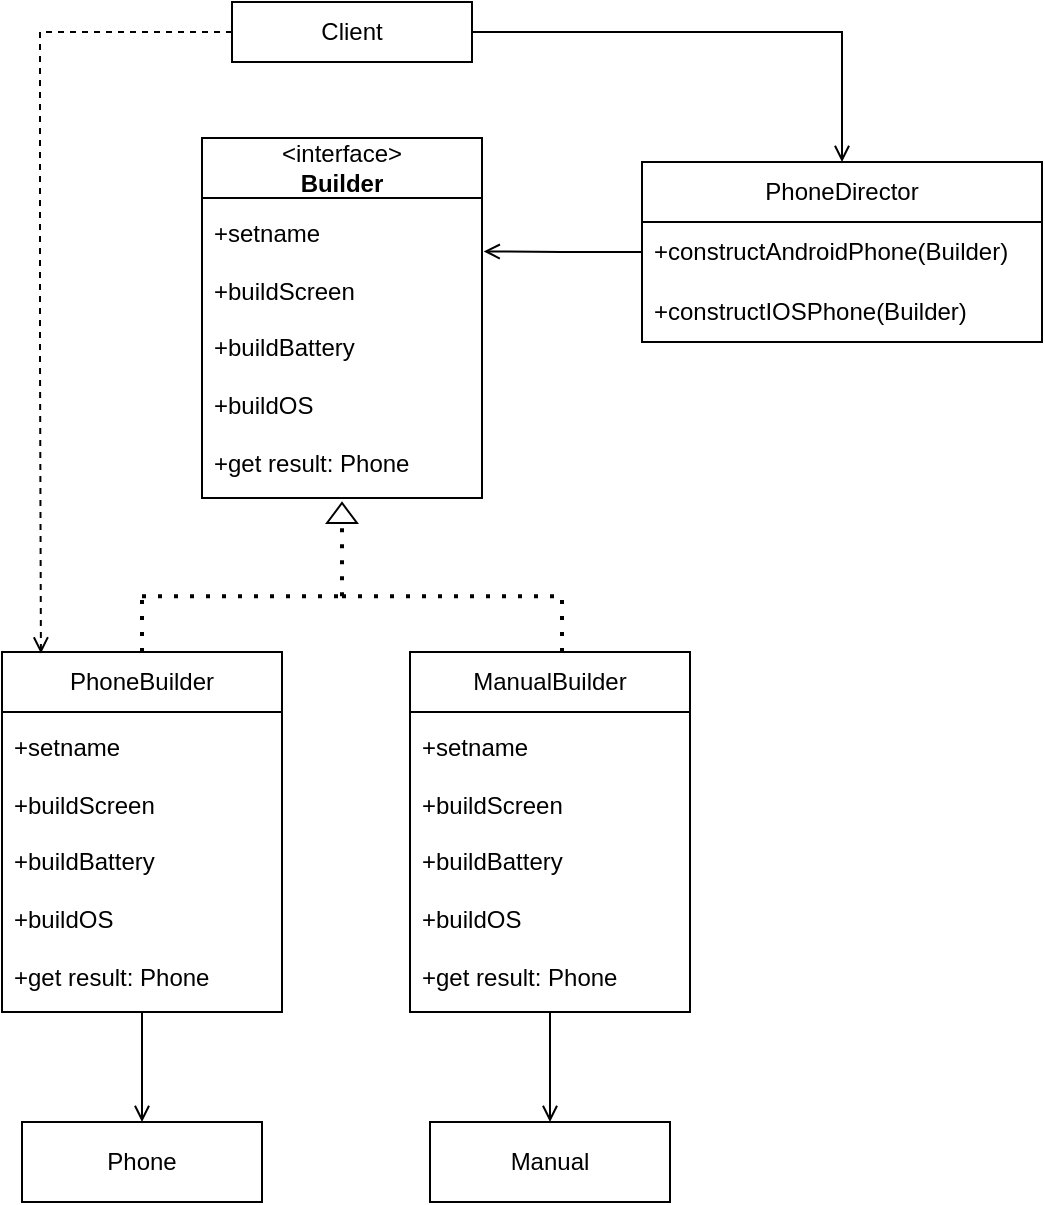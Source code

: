 <mxfile version="22.1.0" type="device">
  <diagram name="Страница — 1" id="ZvqTdciJJztTaUQGlRK_">
    <mxGraphModel dx="873" dy="562" grid="1" gridSize="10" guides="1" tooltips="1" connect="1" arrows="1" fold="1" page="1" pageScale="1" pageWidth="827" pageHeight="1169" math="0" shadow="0">
      <root>
        <mxCell id="0" />
        <mxCell id="1" parent="0" />
        <mxCell id="MgAw0p7v9MN4LnJvcfot-1" value="Manual" style="rounded=0;whiteSpace=wrap;html=1;" vertex="1" parent="1">
          <mxGeometry x="384" y="820" width="120" height="40" as="geometry" />
        </mxCell>
        <mxCell id="MgAw0p7v9MN4LnJvcfot-2" value="Phone" style="rounded=0;whiteSpace=wrap;html=1;" vertex="1" parent="1">
          <mxGeometry x="180" y="820" width="120" height="40" as="geometry" />
        </mxCell>
        <mxCell id="MgAw0p7v9MN4LnJvcfot-20" style="edgeStyle=orthogonalEdgeStyle;rounded=0;orthogonalLoop=1;jettySize=auto;html=1;entryX=0.5;entryY=0;entryDx=0;entryDy=0;endArrow=open;endFill=0;" edge="1" parent="1" source="MgAw0p7v9MN4LnJvcfot-7" target="MgAw0p7v9MN4LnJvcfot-2">
          <mxGeometry relative="1" as="geometry" />
        </mxCell>
        <mxCell id="MgAw0p7v9MN4LnJvcfot-7" value="PhoneBuilder" style="swimlane;fontStyle=0;childLayout=stackLayout;horizontal=1;startSize=30;horizontalStack=0;resizeParent=1;resizeParentMax=0;resizeLast=0;collapsible=1;marginBottom=0;whiteSpace=wrap;html=1;" vertex="1" parent="1">
          <mxGeometry x="170" y="585" width="140" height="180" as="geometry" />
        </mxCell>
        <mxCell id="MgAw0p7v9MN4LnJvcfot-8" value="+setname&lt;br&gt;&lt;br&gt;+buildScreen&lt;br&gt;&lt;br&gt;+buildBattery&lt;br&gt;&lt;br&gt;+buildOS&lt;br&gt;&lt;br&gt;+get result: Phone" style="text;strokeColor=none;fillColor=none;align=left;verticalAlign=middle;spacingLeft=4;spacingRight=4;overflow=hidden;points=[[0,0.5],[1,0.5]];portConstraint=eastwest;rotatable=0;whiteSpace=wrap;html=1;" vertex="1" parent="MgAw0p7v9MN4LnJvcfot-7">
          <mxGeometry y="30" width="140" height="150" as="geometry" />
        </mxCell>
        <mxCell id="MgAw0p7v9MN4LnJvcfot-21" style="edgeStyle=orthogonalEdgeStyle;rounded=0;orthogonalLoop=1;jettySize=auto;html=1;endArrow=open;endFill=0;" edge="1" parent="1" source="MgAw0p7v9MN4LnJvcfot-18" target="MgAw0p7v9MN4LnJvcfot-1">
          <mxGeometry relative="1" as="geometry" />
        </mxCell>
        <mxCell id="MgAw0p7v9MN4LnJvcfot-18" value="ManualBuilder" style="swimlane;fontStyle=0;childLayout=stackLayout;horizontal=1;startSize=30;horizontalStack=0;resizeParent=1;resizeParentMax=0;resizeLast=0;collapsible=1;marginBottom=0;whiteSpace=wrap;html=1;" vertex="1" parent="1">
          <mxGeometry x="374" y="585" width="140" height="180" as="geometry" />
        </mxCell>
        <mxCell id="MgAw0p7v9MN4LnJvcfot-19" value="+setname&lt;br&gt;&lt;br&gt;+buildScreen&lt;br&gt;&lt;br&gt;+buildBattery&lt;br&gt;&lt;br&gt;+buildOS&lt;br&gt;&lt;br&gt;+get result: Phone" style="text;strokeColor=none;fillColor=none;align=left;verticalAlign=middle;spacingLeft=4;spacingRight=4;overflow=hidden;points=[[0,0.5],[1,0.5]];portConstraint=eastwest;rotatable=0;whiteSpace=wrap;html=1;" vertex="1" parent="MgAw0p7v9MN4LnJvcfot-18">
          <mxGeometry y="30" width="140" height="150" as="geometry" />
        </mxCell>
        <mxCell id="MgAw0p7v9MN4LnJvcfot-22" value="&amp;lt;interface&amp;gt;&lt;br&gt;&lt;b&gt;Builder&lt;/b&gt;" style="swimlane;fontStyle=0;childLayout=stackLayout;horizontal=1;startSize=30;horizontalStack=0;resizeParent=1;resizeParentMax=0;resizeLast=0;collapsible=1;marginBottom=0;whiteSpace=wrap;html=1;" vertex="1" parent="1">
          <mxGeometry x="270" y="328" width="140" height="180" as="geometry" />
        </mxCell>
        <mxCell id="MgAw0p7v9MN4LnJvcfot-23" value="+setname&lt;br&gt;&lt;br&gt;+buildScreen&lt;br&gt;&lt;br&gt;+buildBattery&lt;br&gt;&lt;br&gt;+buildOS&lt;br&gt;&lt;br&gt;+get result: Phone" style="text;strokeColor=none;fillColor=none;align=left;verticalAlign=middle;spacingLeft=4;spacingRight=4;overflow=hidden;points=[[0,0.5],[1,0.5]];portConstraint=eastwest;rotatable=0;whiteSpace=wrap;html=1;" vertex="1" parent="MgAw0p7v9MN4LnJvcfot-22">
          <mxGeometry y="30" width="140" height="150" as="geometry" />
        </mxCell>
        <mxCell id="MgAw0p7v9MN4LnJvcfot-34" value="" style="group" vertex="1" connectable="0" parent="1">
          <mxGeometry x="240" y="520" width="210" height="65" as="geometry" />
        </mxCell>
        <mxCell id="MgAw0p7v9MN4LnJvcfot-28" value="" style="endArrow=none;dashed=1;html=1;dashPattern=1 3;strokeWidth=2;rounded=0;" edge="1" parent="MgAw0p7v9MN4LnJvcfot-34">
          <mxGeometry width="50" height="50" relative="1" as="geometry">
            <mxPoint y="65" as="sourcePoint" />
            <mxPoint y="37.143" as="targetPoint" />
          </mxGeometry>
        </mxCell>
        <mxCell id="MgAw0p7v9MN4LnJvcfot-29" value="" style="endArrow=none;dashed=1;html=1;dashPattern=1 3;strokeWidth=2;rounded=0;" edge="1" parent="MgAw0p7v9MN4LnJvcfot-34">
          <mxGeometry width="50" height="50" relative="1" as="geometry">
            <mxPoint x="210" y="65" as="sourcePoint" />
            <mxPoint x="210" y="37.143" as="targetPoint" />
          </mxGeometry>
        </mxCell>
        <mxCell id="MgAw0p7v9MN4LnJvcfot-30" value="" style="endArrow=none;dashed=1;html=1;dashPattern=1 3;strokeWidth=2;rounded=0;" edge="1" parent="MgAw0p7v9MN4LnJvcfot-34">
          <mxGeometry width="50" height="50" relative="1" as="geometry">
            <mxPoint y="37.143" as="sourcePoint" />
            <mxPoint x="100" y="37.143" as="targetPoint" />
          </mxGeometry>
        </mxCell>
        <mxCell id="MgAw0p7v9MN4LnJvcfot-31" value="" style="endArrow=none;dashed=1;html=1;dashPattern=1 3;strokeWidth=2;rounded=0;" edge="1" parent="MgAw0p7v9MN4LnJvcfot-34">
          <mxGeometry width="50" height="50" relative="1" as="geometry">
            <mxPoint x="100" y="37.143" as="sourcePoint" />
            <mxPoint x="210" y="37.143" as="targetPoint" />
          </mxGeometry>
        </mxCell>
        <mxCell id="MgAw0p7v9MN4LnJvcfot-33" value="" style="endArrow=none;dashed=1;html=1;dashPattern=1 3;strokeWidth=2;rounded=0;" edge="1" parent="MgAw0p7v9MN4LnJvcfot-34">
          <mxGeometry width="50" height="50" relative="1" as="geometry">
            <mxPoint x="100" y="37.143" as="sourcePoint" />
            <mxPoint x="100" as="targetPoint" />
          </mxGeometry>
        </mxCell>
        <mxCell id="MgAw0p7v9MN4LnJvcfot-36" value="" style="triangle;whiteSpace=wrap;html=1;rotation=-90;" vertex="1" parent="1">
          <mxGeometry x="335" y="508" width="10" height="15" as="geometry" />
        </mxCell>
        <mxCell id="MgAw0p7v9MN4LnJvcfot-37" value="PhoneDirector" style="swimlane;fontStyle=0;childLayout=stackLayout;horizontal=1;startSize=30;horizontalStack=0;resizeParent=1;resizeParentMax=0;resizeLast=0;collapsible=1;marginBottom=0;whiteSpace=wrap;html=1;" vertex="1" parent="1">
          <mxGeometry x="490" y="340" width="200" height="90" as="geometry" />
        </mxCell>
        <mxCell id="MgAw0p7v9MN4LnJvcfot-38" value="+constructAndroidPhone(Builder)" style="text;strokeColor=none;fillColor=none;align=left;verticalAlign=middle;spacingLeft=4;spacingRight=4;overflow=hidden;points=[[0,0.5],[1,0.5]];portConstraint=eastwest;rotatable=0;whiteSpace=wrap;html=1;" vertex="1" parent="MgAw0p7v9MN4LnJvcfot-37">
          <mxGeometry y="30" width="200" height="30" as="geometry" />
        </mxCell>
        <mxCell id="MgAw0p7v9MN4LnJvcfot-39" value="+constructIOSPhone(Builder)" style="text;strokeColor=none;fillColor=none;align=left;verticalAlign=middle;spacingLeft=4;spacingRight=4;overflow=hidden;points=[[0,0.5],[1,0.5]];portConstraint=eastwest;rotatable=0;whiteSpace=wrap;html=1;" vertex="1" parent="MgAw0p7v9MN4LnJvcfot-37">
          <mxGeometry y="60" width="200" height="30" as="geometry" />
        </mxCell>
        <mxCell id="MgAw0p7v9MN4LnJvcfot-42" style="edgeStyle=orthogonalEdgeStyle;rounded=0;orthogonalLoop=1;jettySize=auto;html=1;entryX=1.006;entryY=0.178;entryDx=0;entryDy=0;entryPerimeter=0;endArrow=open;endFill=0;" edge="1" parent="1" source="MgAw0p7v9MN4LnJvcfot-38" target="MgAw0p7v9MN4LnJvcfot-23">
          <mxGeometry relative="1" as="geometry" />
        </mxCell>
        <mxCell id="MgAw0p7v9MN4LnJvcfot-44" style="edgeStyle=orthogonalEdgeStyle;rounded=0;orthogonalLoop=1;jettySize=auto;html=1;endArrow=open;endFill=0;dashed=1;entryX=0.139;entryY=0.004;entryDx=0;entryDy=0;entryPerimeter=0;" edge="1" parent="1" source="MgAw0p7v9MN4LnJvcfot-43" target="MgAw0p7v9MN4LnJvcfot-7">
          <mxGeometry relative="1" as="geometry">
            <mxPoint x="190" y="580" as="targetPoint" />
            <Array as="points">
              <mxPoint x="189" y="275" />
              <mxPoint x="189" y="438" />
            </Array>
          </mxGeometry>
        </mxCell>
        <mxCell id="MgAw0p7v9MN4LnJvcfot-45" style="edgeStyle=orthogonalEdgeStyle;rounded=0;orthogonalLoop=1;jettySize=auto;html=1;entryX=0.5;entryY=0;entryDx=0;entryDy=0;endArrow=open;endFill=0;" edge="1" parent="1" source="MgAw0p7v9MN4LnJvcfot-43" target="MgAw0p7v9MN4LnJvcfot-37">
          <mxGeometry relative="1" as="geometry" />
        </mxCell>
        <mxCell id="MgAw0p7v9MN4LnJvcfot-43" value="Client" style="rounded=0;whiteSpace=wrap;html=1;" vertex="1" parent="1">
          <mxGeometry x="285" y="260" width="120" height="30" as="geometry" />
        </mxCell>
      </root>
    </mxGraphModel>
  </diagram>
</mxfile>
